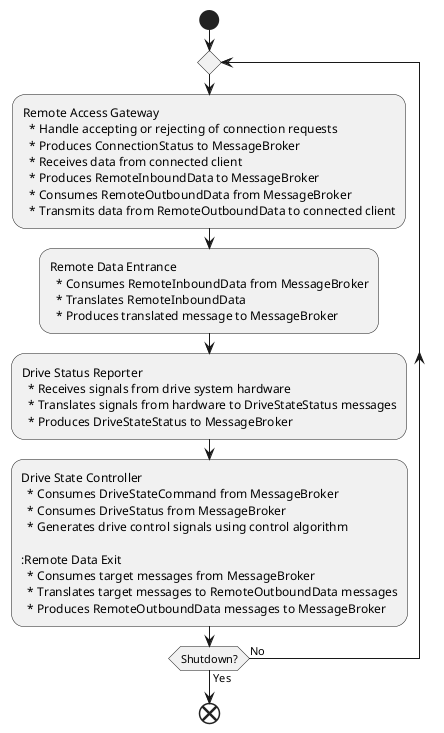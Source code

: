 @startuml

start

repeat
:Remote Access Gateway
  * Handle accepting or rejecting of connection requests
  * Produces ConnectionStatus to MessageBroker
  * Receives data from connected client
  * Produces RemoteInboundData to MessageBroker
  * Consumes RemoteOutboundData from MessageBroker
  * Transmits data from RemoteOutboundData to connected client; 

:Remote Data Entrance
  * Consumes RemoteInboundData from MessageBroker
  * Translates RemoteInboundData
  * Produces translated message to MessageBroker;

:Drive Status Reporter
  * Receives signals from drive system hardware
  * Translates signals from hardware to DriveStateStatus messages
  * Produces DriveStateStatus to MessageBroker;

:Drive State Controller
  * Consumes DriveStateCommand from MessageBroker
  * Consumes DriveStatus from MessageBroker
  * Generates drive control signals using control algorithm

:Remote Data Exit
  * Consumes target messages from MessageBroker
  * Translates target messages to RemoteOutboundData messages
  * Produces RemoteOutboundData messages to MessageBroker;

repeat while (Shutdown?) is (No) not (Yes)

end

@enduml

